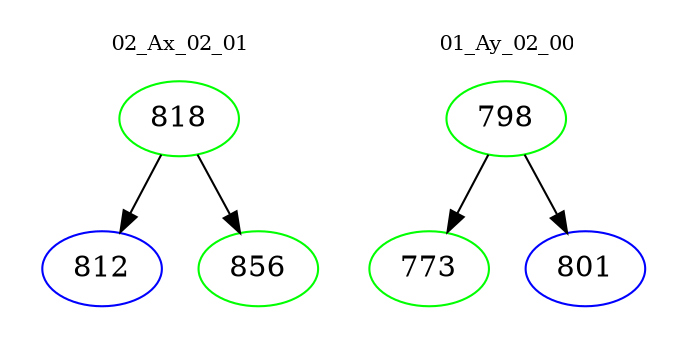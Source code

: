 digraph{
subgraph cluster_0 {
color = white
label = "02_Ax_02_01";
fontsize=10;
T0_818 [label="818", color="green"]
T0_818 -> T0_812 [color="black"]
T0_812 [label="812", color="blue"]
T0_818 -> T0_856 [color="black"]
T0_856 [label="856", color="green"]
}
subgraph cluster_1 {
color = white
label = "01_Ay_02_00";
fontsize=10;
T1_798 [label="798", color="green"]
T1_798 -> T1_773 [color="black"]
T1_773 [label="773", color="green"]
T1_798 -> T1_801 [color="black"]
T1_801 [label="801", color="blue"]
}
}
